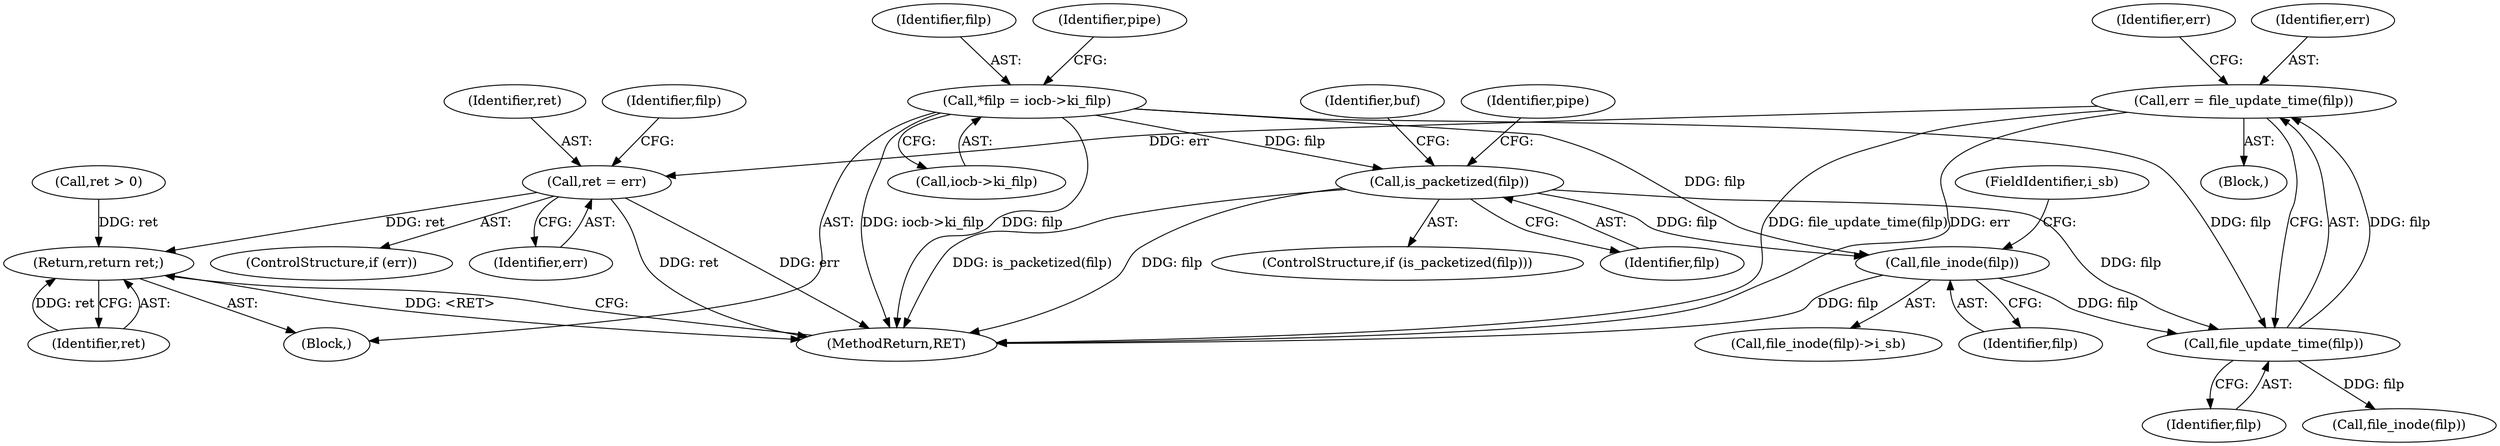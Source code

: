 digraph "0_linux_f0d1bec9d58d4c038d0ac958c9af82be6eb18045_1@API" {
"1000628" [label="(Call,err = file_update_time(filp))"];
"1000630" [label="(Call,file_update_time(filp))"];
"1000623" [label="(Call,file_inode(filp))"];
"1000498" [label="(Call,is_packetized(filp))"];
"1000112" [label="(Call,*filp = iocb->ki_filp)"];
"1000634" [label="(Call,ret = err)"];
"1000642" [label="(Return,return ret;)"];
"1000497" [label="(ControlStructure,if (is_packetized(filp)))"];
"1000503" [label="(Identifier,buf)"];
"1000633" [label="(Identifier,err)"];
"1000643" [label="(Identifier,ret)"];
"1000622" [label="(Call,file_inode(filp)->i_sb)"];
"1000618" [label="(Call,ret > 0)"];
"1000629" [label="(Identifier,err)"];
"1000628" [label="(Call,err = file_update_time(filp))"];
"1000498" [label="(Call,is_packetized(filp))"];
"1000499" [label="(Identifier,filp)"];
"1000110" [label="(Block,)"];
"1000113" [label="(Identifier,filp)"];
"1000626" [label="(Block,)"];
"1000636" [label="(Identifier,err)"];
"1000119" [label="(Identifier,pipe)"];
"1000631" [label="(Identifier,filp)"];
"1000632" [label="(ControlStructure,if (err))"];
"1000635" [label="(Identifier,ret)"];
"1000112" [label="(Call,*filp = iocb->ki_filp)"];
"1000630" [label="(Call,file_update_time(filp))"];
"1000623" [label="(Call,file_inode(filp))"];
"1000514" [label="(Identifier,pipe)"];
"1000634" [label="(Call,ret = err)"];
"1000625" [label="(FieldIdentifier,i_sb)"];
"1000642" [label="(Return,return ret;)"];
"1000639" [label="(Call,file_inode(filp))"];
"1000114" [label="(Call,iocb->ki_filp)"];
"1000644" [label="(MethodReturn,RET)"];
"1000640" [label="(Identifier,filp)"];
"1000624" [label="(Identifier,filp)"];
"1000628" -> "1000626"  [label="AST: "];
"1000628" -> "1000630"  [label="CFG: "];
"1000629" -> "1000628"  [label="AST: "];
"1000630" -> "1000628"  [label="AST: "];
"1000633" -> "1000628"  [label="CFG: "];
"1000628" -> "1000644"  [label="DDG: file_update_time(filp)"];
"1000628" -> "1000644"  [label="DDG: err"];
"1000630" -> "1000628"  [label="DDG: filp"];
"1000628" -> "1000634"  [label="DDG: err"];
"1000630" -> "1000631"  [label="CFG: "];
"1000631" -> "1000630"  [label="AST: "];
"1000623" -> "1000630"  [label="DDG: filp"];
"1000498" -> "1000630"  [label="DDG: filp"];
"1000112" -> "1000630"  [label="DDG: filp"];
"1000630" -> "1000639"  [label="DDG: filp"];
"1000623" -> "1000622"  [label="AST: "];
"1000623" -> "1000624"  [label="CFG: "];
"1000624" -> "1000623"  [label="AST: "];
"1000625" -> "1000623"  [label="CFG: "];
"1000623" -> "1000644"  [label="DDG: filp"];
"1000498" -> "1000623"  [label="DDG: filp"];
"1000112" -> "1000623"  [label="DDG: filp"];
"1000498" -> "1000497"  [label="AST: "];
"1000498" -> "1000499"  [label="CFG: "];
"1000499" -> "1000498"  [label="AST: "];
"1000503" -> "1000498"  [label="CFG: "];
"1000514" -> "1000498"  [label="CFG: "];
"1000498" -> "1000644"  [label="DDG: is_packetized(filp)"];
"1000498" -> "1000644"  [label="DDG: filp"];
"1000112" -> "1000498"  [label="DDG: filp"];
"1000112" -> "1000110"  [label="AST: "];
"1000112" -> "1000114"  [label="CFG: "];
"1000113" -> "1000112"  [label="AST: "];
"1000114" -> "1000112"  [label="AST: "];
"1000119" -> "1000112"  [label="CFG: "];
"1000112" -> "1000644"  [label="DDG: iocb->ki_filp"];
"1000112" -> "1000644"  [label="DDG: filp"];
"1000634" -> "1000632"  [label="AST: "];
"1000634" -> "1000636"  [label="CFG: "];
"1000635" -> "1000634"  [label="AST: "];
"1000636" -> "1000634"  [label="AST: "];
"1000640" -> "1000634"  [label="CFG: "];
"1000634" -> "1000644"  [label="DDG: ret"];
"1000634" -> "1000644"  [label="DDG: err"];
"1000634" -> "1000642"  [label="DDG: ret"];
"1000642" -> "1000110"  [label="AST: "];
"1000642" -> "1000643"  [label="CFG: "];
"1000643" -> "1000642"  [label="AST: "];
"1000644" -> "1000642"  [label="CFG: "];
"1000642" -> "1000644"  [label="DDG: <RET>"];
"1000643" -> "1000642"  [label="DDG: ret"];
"1000618" -> "1000642"  [label="DDG: ret"];
}
